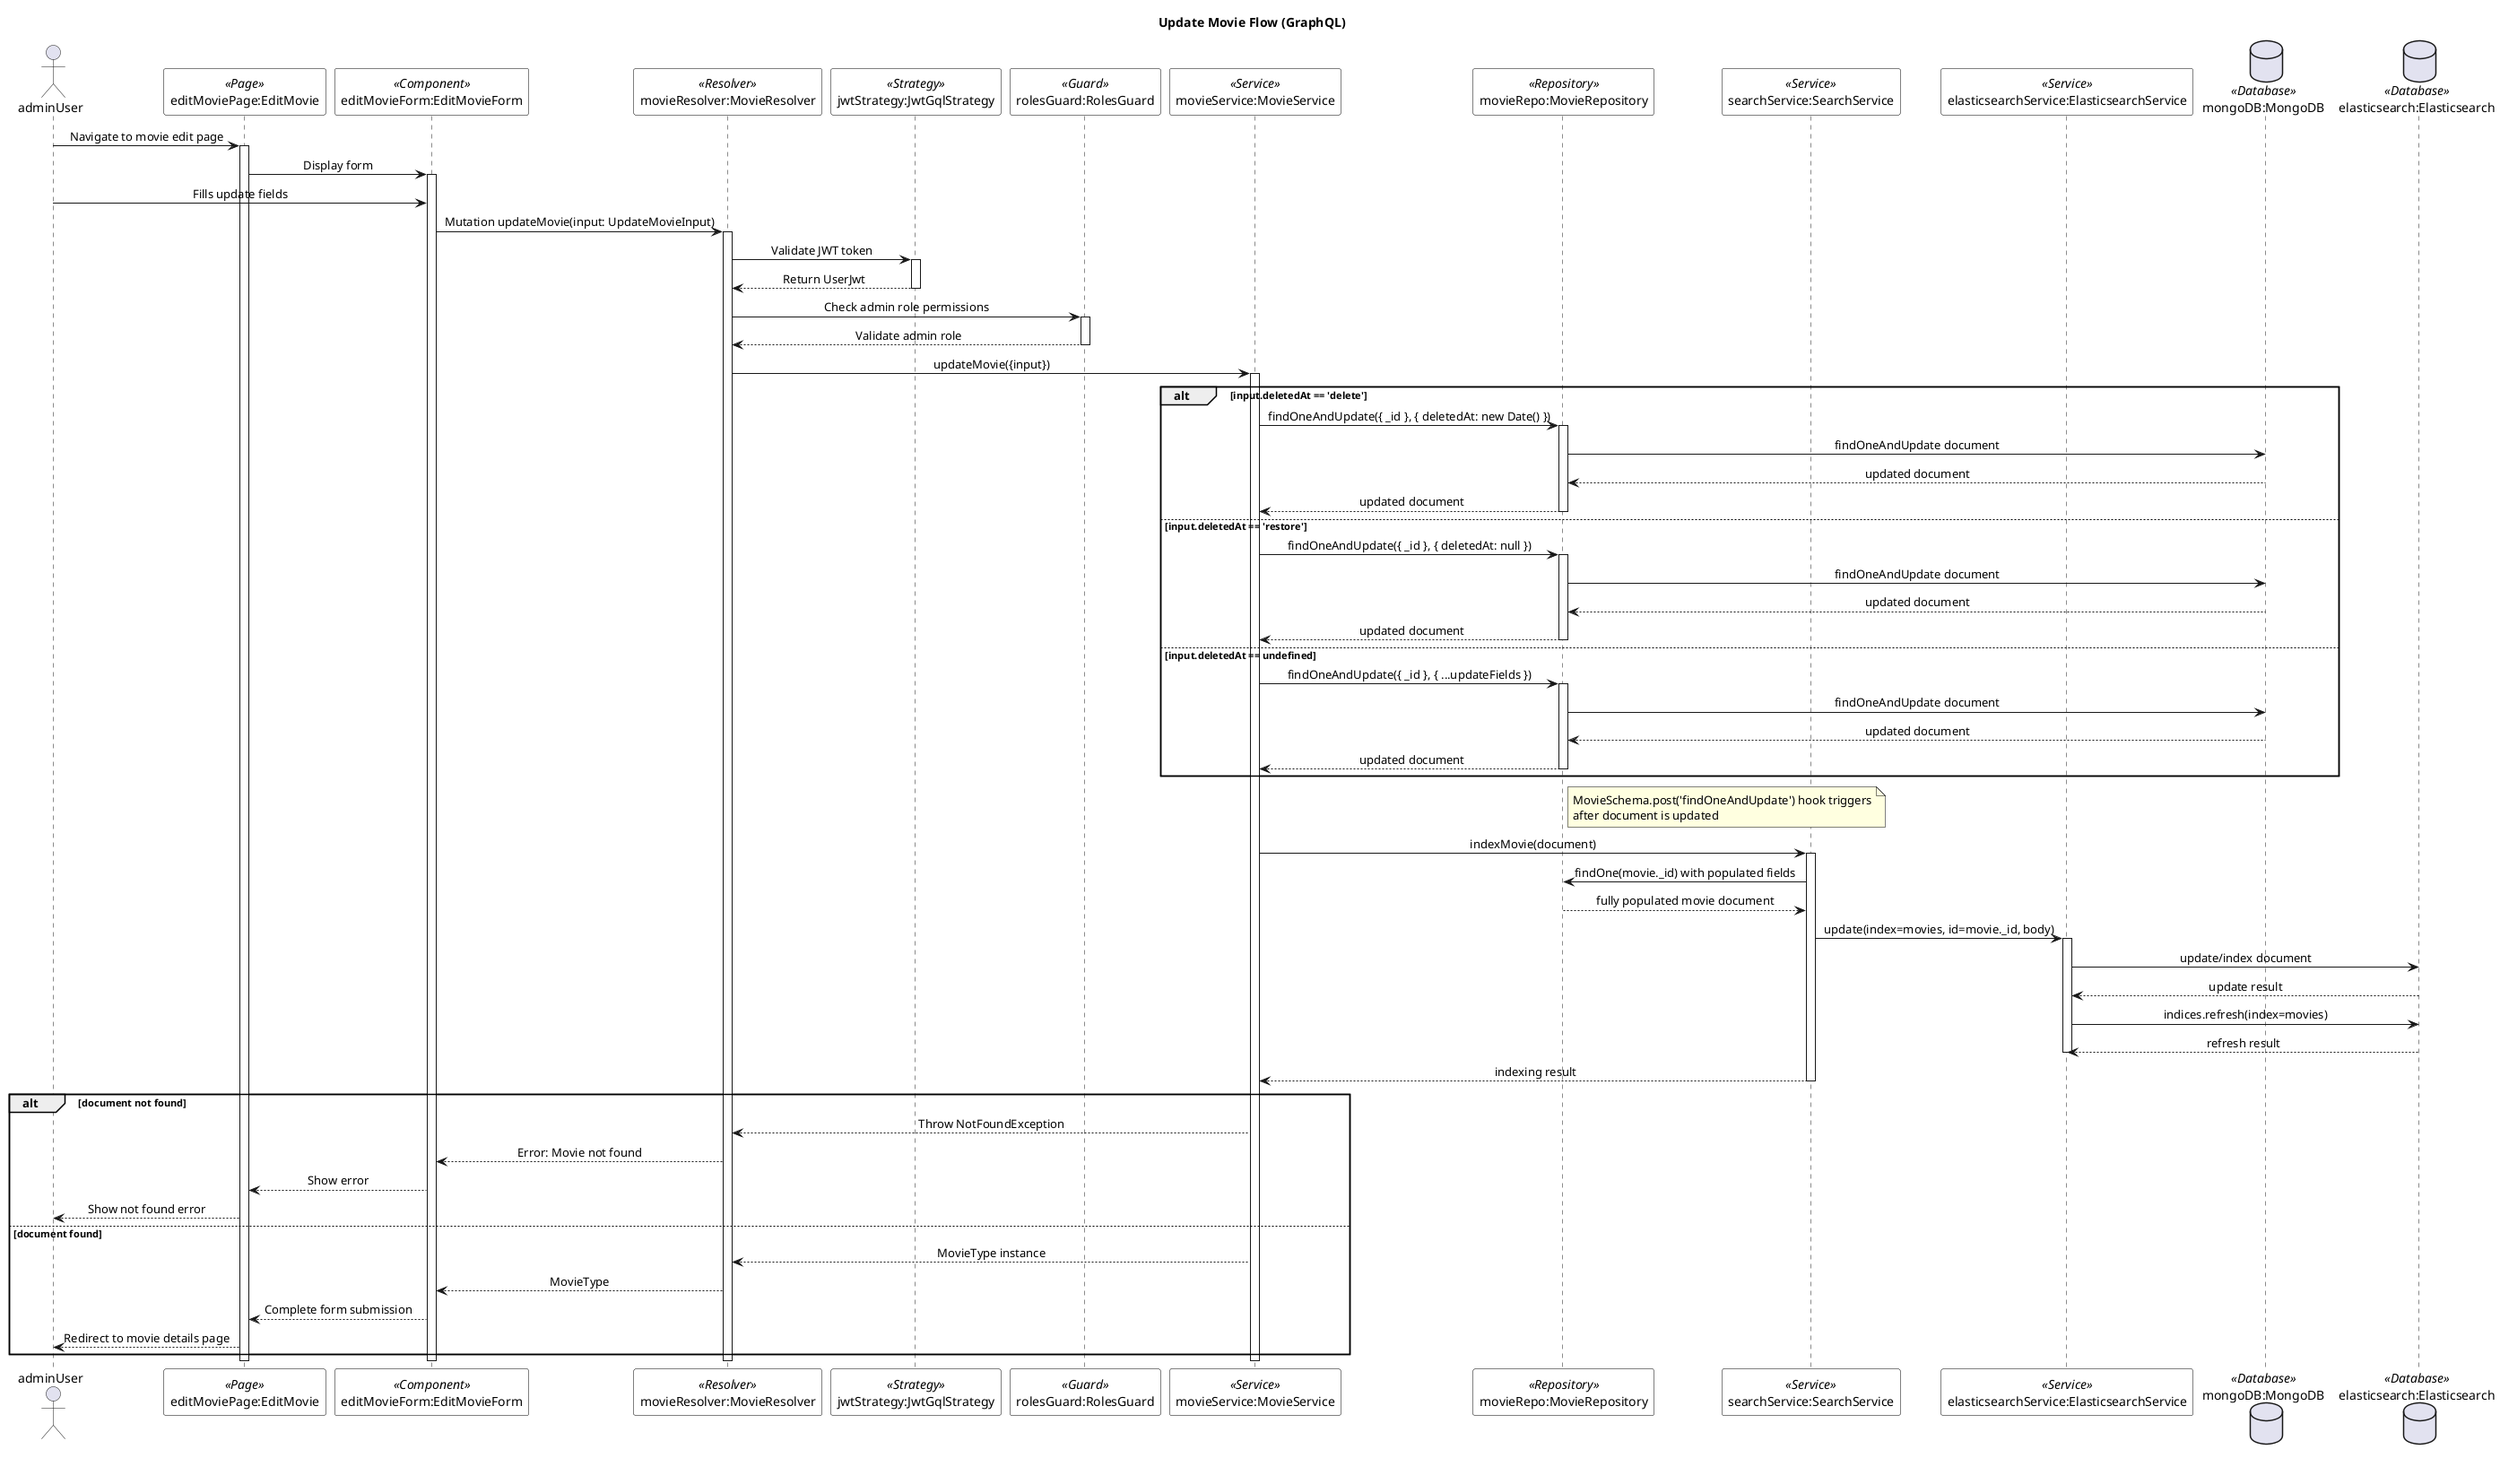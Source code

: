 @startuml Movie Update Flow

skinparam SequenceMessageAlignment center
skinparam SequenceBoxBackgroundColor white
skinparam SequenceBoxBorderColor black
skinparam NoteBackgroundColor lightyellow
skinparam NoteBorderColor black
skinparam ParticipantBackgroundColor white
skinparam ParticipantBorderColor black

title Update Movie Flow (GraphQL)

actor "adminUser" as adminUser
participant "editMoviePage:EditMovie" as editMoviePage <<Page>>
participant "editMovieForm:EditMovieForm" as editMovieForm <<Component>>
participant "movieResolver:MovieResolver" as movieResolver <<Resolver>>
participant "jwtStrategy:JwtGqlStrategy" as jwtStrategy <<Strategy>>
participant "rolesGuard:RolesGuard" as rolesGuard <<Guard>>
participant "movieService:MovieService" as movieService <<Service>>
participant "movieRepo:MovieRepository" as movieRepo <<Repository>>
participant "searchService:SearchService" as searchService <<Service>>
participant "elasticsearchService:ElasticsearchService" as elasticsearchService <<Service>>
database "mongoDB:MongoDB" as mongoDB <<Database>>
database "elasticsearch:Elasticsearch" as elasticsearch <<Database>>

adminUser -> editMoviePage : Navigate to movie edit page
activate editMoviePage
editMoviePage -> editMovieForm : Display form
activate editMovieForm
adminUser -> editMovieForm : Fills update fields
editMovieForm -> movieResolver : Mutation updateMovie(input: UpdateMovieInput)
activate movieResolver
movieResolver -> jwtStrategy : Validate JWT token
activate jwtStrategy
jwtStrategy --> movieResolver : Return UserJwt
deactivate jwtStrategy
movieResolver -> rolesGuard : Check admin role permissions
activate rolesGuard
rolesGuard --> movieResolver : Validate admin role
deactivate rolesGuard
movieResolver -> movieService : updateMovie({input})
activate movieService
alt input.deletedAt == 'delete'
    movieService -> movieRepo : findOneAndUpdate({ _id }, { deletedAt: new Date() })
    activate movieRepo
    movieRepo -> mongoDB : findOneAndUpdate document
    mongoDB --> movieRepo : updated document
    deactivate mongoDB
    movieRepo --> movieService : updated document
    deactivate movieRepo
else input.deletedAt == 'restore'
    movieService -> movieRepo : findOneAndUpdate({ _id }, { deletedAt: null })
    activate movieRepo
    movieRepo -> mongoDB : findOneAndUpdate document
    mongoDB --> movieRepo : updated document
    deactivate mongoDB
    movieRepo --> movieService : updated document
    deactivate movieRepo
else input.deletedAt == undefined
    movieService -> movieRepo : findOneAndUpdate({ _id }, { ...updateFields })
    activate movieRepo
    movieRepo -> mongoDB : findOneAndUpdate document
    mongoDB --> movieRepo : updated document
    deactivate mongoDB
    movieRepo --> movieService : updated document
    deactivate movieRepo
end
note right of movieRepo
  MovieSchema.post('findOneAndUpdate') hook triggers
  after document is updated
end note
movieService -> searchService : indexMovie(document)
activate searchService
searchService -> movieRepo : findOne(movie._id) with populated fields
movieRepo --> searchService : fully populated movie document
searchService -> elasticsearchService : update(index=movies, id=movie._id, body)
activate elasticsearchService
elasticsearchService -> elasticsearch : update/index document
elasticsearch --> elasticsearchService : update result
elasticsearchService -> elasticsearch : indices.refresh(index=movies)
elasticsearch --> elasticsearchService : refresh result
deactivate elasticsearchService
searchService --> movieService : indexing result
deactivate searchService
alt document not found
    movieService --> movieResolver : Throw NotFoundException
    movieResolver --> editMovieForm : Error: Movie not found
    editMovieForm --> editMoviePage : Show error
    editMoviePage --> adminUser : Show not found error
else document found
    movieService --> movieResolver : MovieType instance
    movieResolver --> editMovieForm : MovieType
    editMovieForm --> editMoviePage : Complete form submission
    editMoviePage --> adminUser : Redirect to movie details page
end
deactivate movieService
deactivate movieResolver
deactivate editMovieForm
deactivate editMoviePage

@enduml
